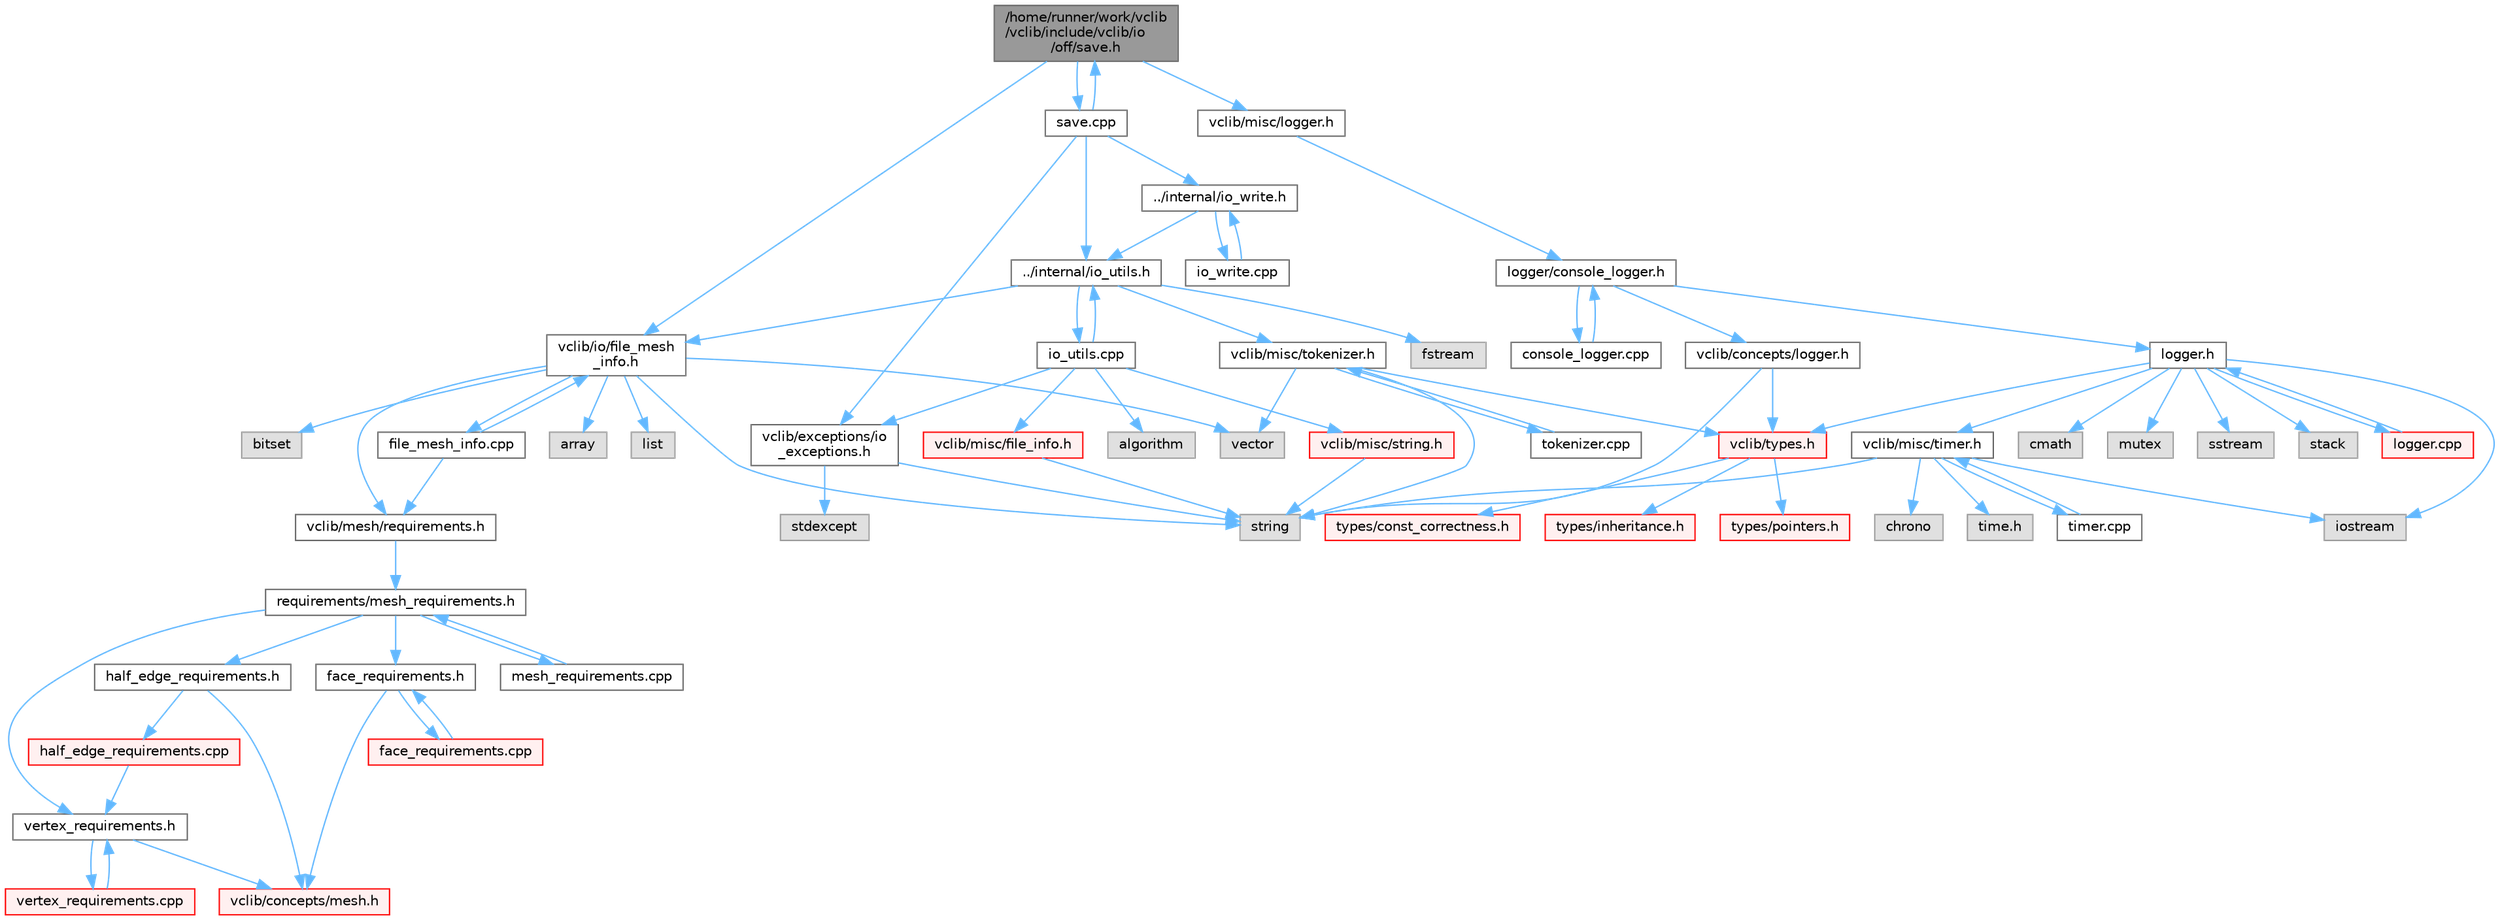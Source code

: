 digraph "/home/runner/work/vclib/vclib/include/vclib/io/off/save.h"
{
 // LATEX_PDF_SIZE
  bgcolor="transparent";
  edge [fontname=Helvetica,fontsize=10,labelfontname=Helvetica,labelfontsize=10];
  node [fontname=Helvetica,fontsize=10,shape=box,height=0.2,width=0.4];
  Node1 [label="/home/runner/work/vclib\l/vclib/include/vclib/io\l/off/save.h",height=0.2,width=0.4,color="gray40", fillcolor="grey60", style="filled", fontcolor="black",tooltip=" "];
  Node1 -> Node2 [color="steelblue1",style="solid"];
  Node2 [label="vclib/io/file_mesh\l_info.h",height=0.2,width=0.4,color="grey40", fillcolor="white", style="filled",URL="$file__mesh__info_8h.html",tooltip=" "];
  Node2 -> Node3 [color="steelblue1",style="solid"];
  Node3 [label="array",height=0.2,width=0.4,color="grey60", fillcolor="#E0E0E0", style="filled",tooltip=" "];
  Node2 -> Node4 [color="steelblue1",style="solid"];
  Node4 [label="list",height=0.2,width=0.4,color="grey60", fillcolor="#E0E0E0", style="filled",tooltip=" "];
  Node2 -> Node5 [color="steelblue1",style="solid"];
  Node5 [label="string",height=0.2,width=0.4,color="grey60", fillcolor="#E0E0E0", style="filled",tooltip=" "];
  Node2 -> Node6 [color="steelblue1",style="solid"];
  Node6 [label="vector",height=0.2,width=0.4,color="grey60", fillcolor="#E0E0E0", style="filled",tooltip=" "];
  Node2 -> Node7 [color="steelblue1",style="solid"];
  Node7 [label="bitset",height=0.2,width=0.4,color="grey60", fillcolor="#E0E0E0", style="filled",tooltip=" "];
  Node2 -> Node8 [color="steelblue1",style="solid"];
  Node8 [label="vclib/mesh/requirements.h",height=0.2,width=0.4,color="grey40", fillcolor="white", style="filled",URL="$requirements_8h.html",tooltip=" "];
  Node8 -> Node9 [color="steelblue1",style="solid"];
  Node9 [label="requirements/mesh_requirements.h",height=0.2,width=0.4,color="grey40", fillcolor="white", style="filled",URL="$mesh__requirements_8h.html",tooltip=" "];
  Node9 -> Node10 [color="steelblue1",style="solid"];
  Node10 [label="half_edge_requirements.h",height=0.2,width=0.4,color="grey40", fillcolor="white", style="filled",URL="$half__edge__requirements_8h.html",tooltip=" "];
  Node10 -> Node11 [color="steelblue1",style="solid"];
  Node11 [label="vclib/concepts/mesh.h",height=0.2,width=0.4,color="red", fillcolor="#FFF0F0", style="filled",URL="$concepts_2mesh_8h.html",tooltip=" "];
  Node10 -> Node75 [color="steelblue1",style="solid"];
  Node75 [label="half_edge_requirements.cpp",height=0.2,width=0.4,color="red", fillcolor="#FFF0F0", style="filled",URL="$half__edge__requirements_8cpp.html",tooltip=" "];
  Node75 -> Node76 [color="steelblue1",style="solid"];
  Node76 [label="vertex_requirements.h",height=0.2,width=0.4,color="grey40", fillcolor="white", style="filled",URL="$vertex__requirements_8h.html",tooltip=" "];
  Node76 -> Node11 [color="steelblue1",style="solid"];
  Node76 -> Node77 [color="steelblue1",style="solid"];
  Node77 [label="vertex_requirements.cpp",height=0.2,width=0.4,color="red", fillcolor="#FFF0F0", style="filled",URL="$vertex__requirements_8cpp.html",tooltip=" "];
  Node77 -> Node76 [color="steelblue1",style="solid"];
  Node9 -> Node156 [color="steelblue1",style="solid"];
  Node156 [label="face_requirements.h",height=0.2,width=0.4,color="grey40", fillcolor="white", style="filled",URL="$face__requirements_8h.html",tooltip=" "];
  Node156 -> Node11 [color="steelblue1",style="solid"];
  Node156 -> Node157 [color="steelblue1",style="solid"];
  Node157 [label="face_requirements.cpp",height=0.2,width=0.4,color="red", fillcolor="#FFF0F0", style="filled",URL="$face__requirements_8cpp.html",tooltip=" "];
  Node157 -> Node156 [color="steelblue1",style="solid"];
  Node9 -> Node76 [color="steelblue1",style="solid"];
  Node9 -> Node181 [color="steelblue1",style="solid"];
  Node181 [label="mesh_requirements.cpp",height=0.2,width=0.4,color="grey40", fillcolor="white", style="filled",URL="$mesh__requirements_8cpp.html",tooltip=" "];
  Node181 -> Node9 [color="steelblue1",style="solid"];
  Node2 -> Node182 [color="steelblue1",style="solid"];
  Node182 [label="file_mesh_info.cpp",height=0.2,width=0.4,color="grey40", fillcolor="white", style="filled",URL="$file__mesh__info_8cpp.html",tooltip=" "];
  Node182 -> Node2 [color="steelblue1",style="solid"];
  Node182 -> Node8 [color="steelblue1",style="solid"];
  Node1 -> Node183 [color="steelblue1",style="solid"];
  Node183 [label="vclib/misc/logger.h",height=0.2,width=0.4,color="grey40", fillcolor="white", style="filled",URL="$misc_2logger_8h.html",tooltip=" "];
  Node183 -> Node184 [color="steelblue1",style="solid"];
  Node184 [label="logger/console_logger.h",height=0.2,width=0.4,color="grey40", fillcolor="white", style="filled",URL="$console__logger_8h.html",tooltip=" "];
  Node184 -> Node185 [color="steelblue1",style="solid"];
  Node185 [label="logger.h",height=0.2,width=0.4,color="grey40", fillcolor="white", style="filled",URL="$misc_2logger_2logger_8h.html",tooltip=" "];
  Node185 -> Node41 [color="steelblue1",style="solid"];
  Node41 [label="cmath",height=0.2,width=0.4,color="grey60", fillcolor="#E0E0E0", style="filled",tooltip=" "];
  Node185 -> Node186 [color="steelblue1",style="solid"];
  Node186 [label="iostream",height=0.2,width=0.4,color="grey60", fillcolor="#E0E0E0", style="filled",tooltip=" "];
  Node185 -> Node187 [color="steelblue1",style="solid"];
  Node187 [label="mutex",height=0.2,width=0.4,color="grey60", fillcolor="#E0E0E0", style="filled",tooltip=" "];
  Node185 -> Node188 [color="steelblue1",style="solid"];
  Node188 [label="sstream",height=0.2,width=0.4,color="grey60", fillcolor="#E0E0E0", style="filled",tooltip=" "];
  Node185 -> Node189 [color="steelblue1",style="solid"];
  Node189 [label="stack",height=0.2,width=0.4,color="grey60", fillcolor="#E0E0E0", style="filled",tooltip=" "];
  Node185 -> Node190 [color="steelblue1",style="solid"];
  Node190 [label="vclib/misc/timer.h",height=0.2,width=0.4,color="grey40", fillcolor="white", style="filled",URL="$timer_8h.html",tooltip=" "];
  Node190 -> Node191 [color="steelblue1",style="solid"];
  Node191 [label="chrono",height=0.2,width=0.4,color="grey60", fillcolor="#E0E0E0", style="filled",tooltip=" "];
  Node190 -> Node186 [color="steelblue1",style="solid"];
  Node190 -> Node5 [color="steelblue1",style="solid"];
  Node190 -> Node192 [color="steelblue1",style="solid"];
  Node192 [label="time.h",height=0.2,width=0.4,color="grey60", fillcolor="#E0E0E0", style="filled",tooltip=" "];
  Node190 -> Node193 [color="steelblue1",style="solid"];
  Node193 [label="timer.cpp",height=0.2,width=0.4,color="grey40", fillcolor="white", style="filled",URL="$timer_8cpp.html",tooltip=" "];
  Node193 -> Node190 [color="steelblue1",style="solid"];
  Node185 -> Node15 [color="steelblue1",style="solid"];
  Node15 [label="vclib/types.h",height=0.2,width=0.4,color="red", fillcolor="#FFF0F0", style="filled",URL="$types_8h.html",tooltip=" "];
  Node15 -> Node16 [color="steelblue1",style="solid"];
  Node16 [label="types/const_correctness.h",height=0.2,width=0.4,color="red", fillcolor="#FFF0F0", style="filled",URL="$types_2const__correctness_8h.html",tooltip=" "];
  Node15 -> Node18 [color="steelblue1",style="solid"];
  Node18 [label="types/inheritance.h",height=0.2,width=0.4,color="red", fillcolor="#FFF0F0", style="filled",URL="$inheritance_8h.html",tooltip=" "];
  Node15 -> Node19 [color="steelblue1",style="solid"];
  Node19 [label="types/pointers.h",height=0.2,width=0.4,color="red", fillcolor="#FFF0F0", style="filled",URL="$types_2pointers_8h.html",tooltip=" "];
  Node185 -> Node194 [color="steelblue1",style="solid"];
  Node194 [label="logger.cpp",height=0.2,width=0.4,color="red", fillcolor="#FFF0F0", style="filled",URL="$logger_8cpp.html",tooltip=" "];
  Node194 -> Node185 [color="steelblue1",style="solid"];
  Node184 -> Node196 [color="steelblue1",style="solid"];
  Node196 [label="vclib/concepts/logger.h",height=0.2,width=0.4,color="grey40", fillcolor="white", style="filled",URL="$concepts_2logger_8h.html",tooltip=" "];
  Node196 -> Node5 [color="steelblue1",style="solid"];
  Node196 -> Node15 [color="steelblue1",style="solid"];
  Node184 -> Node197 [color="steelblue1",style="solid"];
  Node197 [label="console_logger.cpp",height=0.2,width=0.4,color="grey40", fillcolor="white", style="filled",URL="$console__logger_8cpp.html",tooltip=" "];
  Node197 -> Node184 [color="steelblue1",style="solid"];
  Node1 -> Node198 [color="steelblue1",style="solid"];
  Node198 [label="save.cpp",height=0.2,width=0.4,color="grey40", fillcolor="white", style="filled",URL="$off_2save_8cpp.html",tooltip=" "];
  Node198 -> Node1 [color="steelblue1",style="solid"];
  Node198 -> Node199 [color="steelblue1",style="solid"];
  Node199 [label="vclib/exceptions/io\l_exceptions.h",height=0.2,width=0.4,color="grey40", fillcolor="white", style="filled",URL="$io__exceptions_8h.html",tooltip=" "];
  Node199 -> Node79 [color="steelblue1",style="solid"];
  Node79 [label="stdexcept",height=0.2,width=0.4,color="grey60", fillcolor="#E0E0E0", style="filled",tooltip=" "];
  Node199 -> Node5 [color="steelblue1",style="solid"];
  Node198 -> Node200 [color="steelblue1",style="solid"];
  Node200 [label="../internal/io_utils.h",height=0.2,width=0.4,color="grey40", fillcolor="white", style="filled",URL="$io__utils_8h.html",tooltip=" "];
  Node200 -> Node201 [color="steelblue1",style="solid"];
  Node201 [label="fstream",height=0.2,width=0.4,color="grey60", fillcolor="#E0E0E0", style="filled",tooltip=" "];
  Node200 -> Node2 [color="steelblue1",style="solid"];
  Node200 -> Node202 [color="steelblue1",style="solid"];
  Node202 [label="vclib/misc/tokenizer.h",height=0.2,width=0.4,color="grey40", fillcolor="white", style="filled",URL="$tokenizer_8h.html",tooltip=" "];
  Node202 -> Node5 [color="steelblue1",style="solid"];
  Node202 -> Node6 [color="steelblue1",style="solid"];
  Node202 -> Node15 [color="steelblue1",style="solid"];
  Node202 -> Node203 [color="steelblue1",style="solid"];
  Node203 [label="tokenizer.cpp",height=0.2,width=0.4,color="grey40", fillcolor="white", style="filled",URL="$tokenizer_8cpp.html",tooltip=" "];
  Node203 -> Node202 [color="steelblue1",style="solid"];
  Node200 -> Node204 [color="steelblue1",style="solid"];
  Node204 [label="io_utils.cpp",height=0.2,width=0.4,color="grey40", fillcolor="white", style="filled",URL="$io__utils_8cpp.html",tooltip=" "];
  Node204 -> Node200 [color="steelblue1",style="solid"];
  Node204 -> Node96 [color="steelblue1",style="solid"];
  Node96 [label="algorithm",height=0.2,width=0.4,color="grey60", fillcolor="#E0E0E0", style="filled",tooltip=" "];
  Node204 -> Node199 [color="steelblue1",style="solid"];
  Node204 -> Node205 [color="steelblue1",style="solid"];
  Node205 [label="vclib/misc/file_info.h",height=0.2,width=0.4,color="red", fillcolor="#FFF0F0", style="filled",URL="$file__info_8h.html",tooltip=" "];
  Node205 -> Node5 [color="steelblue1",style="solid"];
  Node204 -> Node208 [color="steelblue1",style="solid"];
  Node208 [label="vclib/misc/string.h",height=0.2,width=0.4,color="red", fillcolor="#FFF0F0", style="filled",URL="$string_8h.html",tooltip=" "];
  Node208 -> Node5 [color="steelblue1",style="solid"];
  Node198 -> Node211 [color="steelblue1",style="solid"];
  Node211 [label="../internal/io_write.h",height=0.2,width=0.4,color="grey40", fillcolor="white", style="filled",URL="$io__write_8h.html",tooltip=" "];
  Node211 -> Node200 [color="steelblue1",style="solid"];
  Node211 -> Node212 [color="steelblue1",style="solid"];
  Node212 [label="io_write.cpp",height=0.2,width=0.4,color="grey40", fillcolor="white", style="filled",URL="$io__write_8cpp.html",tooltip=" "];
  Node212 -> Node211 [color="steelblue1",style="solid"];
}
